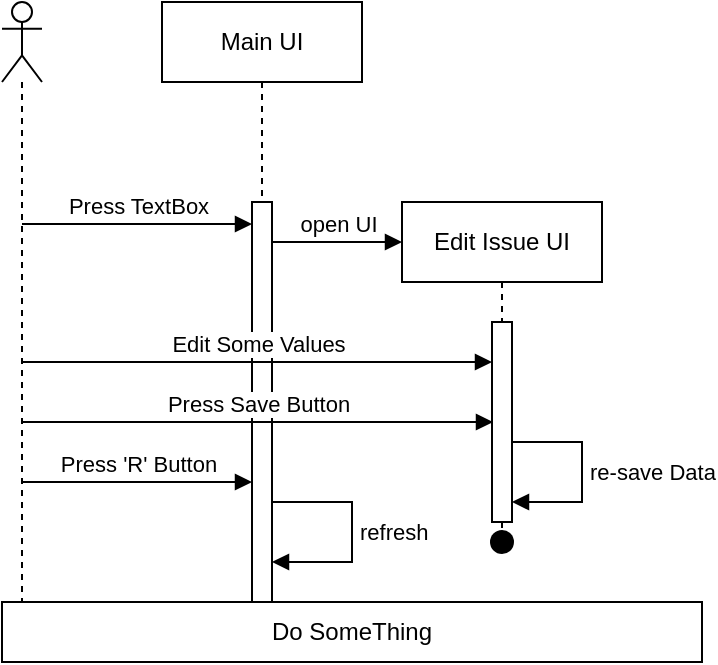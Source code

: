 <mxfile version="24.4.13" type="device">
  <diagram name="Page-1" id="2YBvvXClWsGukQMizWep">
    <mxGraphModel dx="712" dy="820" grid="1" gridSize="10" guides="1" tooltips="1" connect="1" arrows="1" fold="1" page="1" pageScale="1" pageWidth="850" pageHeight="1100" math="0" shadow="0">
      <root>
        <mxCell id="0" />
        <mxCell id="1" parent="0" />
        <mxCell id="u7O1afyLNcFefs3NJfhS-1" value="" style="shape=umlLifeline;perimeter=lifelinePerimeter;whiteSpace=wrap;html=1;container=1;dropTarget=0;collapsible=0;recursiveResize=0;outlineConnect=0;portConstraint=eastwest;newEdgeStyle={&quot;curved&quot;:0,&quot;rounded&quot;:0};participant=umlActor;" parent="1" vertex="1">
          <mxGeometry x="40" y="40" width="20" height="300" as="geometry" />
        </mxCell>
        <mxCell id="u7O1afyLNcFefs3NJfhS-2" value="Main UI" style="shape=umlLifeline;perimeter=lifelinePerimeter;whiteSpace=wrap;html=1;container=1;dropTarget=0;collapsible=0;recursiveResize=0;outlineConnect=0;portConstraint=eastwest;newEdgeStyle={&quot;curved&quot;:0,&quot;rounded&quot;:0};" parent="1" vertex="1">
          <mxGeometry x="120" y="40" width="100" height="300" as="geometry" />
        </mxCell>
        <mxCell id="u7O1afyLNcFefs3NJfhS-4" value="" style="html=1;points=[[0,0,0,0,5],[0,1,0,0,-5],[1,0,0,0,5],[1,1,0,0,-5]];perimeter=orthogonalPerimeter;outlineConnect=0;targetShapes=umlLifeline;portConstraint=eastwest;newEdgeStyle={&quot;curved&quot;:0,&quot;rounded&quot;:0};" parent="u7O1afyLNcFefs3NJfhS-2" vertex="1">
          <mxGeometry x="45" y="100" width="10" height="200" as="geometry" />
        </mxCell>
        <mxCell id="u7O1afyLNcFefs3NJfhS-13" value="refresh" style="html=1;align=left;spacingLeft=2;endArrow=block;rounded=0;edgeStyle=orthogonalEdgeStyle;curved=0;rounded=0;" parent="u7O1afyLNcFefs3NJfhS-2" source="u7O1afyLNcFefs3NJfhS-4" target="u7O1afyLNcFefs3NJfhS-4" edge="1">
          <mxGeometry relative="1" as="geometry">
            <mxPoint x="60" y="250" as="sourcePoint" />
            <Array as="points">
              <mxPoint x="95" y="250" />
              <mxPoint x="95" y="280" />
            </Array>
            <mxPoint x="60" y="280" as="targetPoint" />
          </mxGeometry>
        </mxCell>
        <mxCell id="u7O1afyLNcFefs3NJfhS-3" value="Press TextBox" style="html=1;verticalAlign=bottom;endArrow=block;curved=0;rounded=0;" parent="1" target="u7O1afyLNcFefs3NJfhS-4" edge="1">
          <mxGeometry width="80" relative="1" as="geometry">
            <mxPoint x="50" y="151" as="sourcePoint" />
            <mxPoint x="140" y="151" as="targetPoint" />
          </mxGeometry>
        </mxCell>
        <mxCell id="u7O1afyLNcFefs3NJfhS-5" value="Edit Issue UI" style="shape=umlLifeline;perimeter=lifelinePerimeter;whiteSpace=wrap;html=1;container=1;dropTarget=0;collapsible=0;recursiveResize=0;outlineConnect=0;portConstraint=eastwest;newEdgeStyle={&quot;curved&quot;:0,&quot;rounded&quot;:0};" parent="1" vertex="1">
          <mxGeometry x="240" y="140" width="100" height="170" as="geometry" />
        </mxCell>
        <mxCell id="u7O1afyLNcFefs3NJfhS-7" value="" style="html=1;points=[[0,0,0,0,5],[0,1,0,0,-5],[1,0,0,0,5],[1,1,0,0,-5]];perimeter=orthogonalPerimeter;outlineConnect=0;targetShapes=umlLifeline;portConstraint=eastwest;newEdgeStyle={&quot;curved&quot;:0,&quot;rounded&quot;:0};" parent="u7O1afyLNcFefs3NJfhS-5" vertex="1">
          <mxGeometry x="45" y="60" width="10" height="100" as="geometry" />
        </mxCell>
        <mxCell id="u7O1afyLNcFefs3NJfhS-11" value="re-save Data" style="html=1;align=left;spacingLeft=2;endArrow=block;rounded=0;edgeStyle=orthogonalEdgeStyle;curved=0;rounded=0;" parent="u7O1afyLNcFefs3NJfhS-5" source="u7O1afyLNcFefs3NJfhS-7" target="u7O1afyLNcFefs3NJfhS-7" edge="1">
          <mxGeometry relative="1" as="geometry">
            <mxPoint x="60" y="120" as="sourcePoint" />
            <Array as="points">
              <mxPoint x="90" y="120" />
              <mxPoint x="90" y="150" />
            </Array>
            <mxPoint x="65" y="150" as="targetPoint" />
          </mxGeometry>
        </mxCell>
        <mxCell id="u7O1afyLNcFefs3NJfhS-6" value="open UI" style="html=1;verticalAlign=bottom;endArrow=block;curved=0;rounded=0;" parent="1" source="u7O1afyLNcFefs3NJfhS-4" edge="1">
          <mxGeometry width="80" relative="1" as="geometry">
            <mxPoint x="180" y="160" as="sourcePoint" />
            <mxPoint x="240" y="160" as="targetPoint" />
          </mxGeometry>
        </mxCell>
        <mxCell id="u7O1afyLNcFefs3NJfhS-8" value="Edit Some Values" style="html=1;verticalAlign=bottom;endArrow=block;curved=0;rounded=0;" parent="1" target="u7O1afyLNcFefs3NJfhS-7" edge="1">
          <mxGeometry width="80" relative="1" as="geometry">
            <mxPoint x="50" y="220" as="sourcePoint" />
            <mxPoint x="165" y="220" as="targetPoint" />
          </mxGeometry>
        </mxCell>
        <mxCell id="u7O1afyLNcFefs3NJfhS-9" value="Press Save Button" style="html=1;verticalAlign=bottom;endArrow=block;curved=0;rounded=0;" parent="1" edge="1">
          <mxGeometry width="80" relative="1" as="geometry">
            <mxPoint x="50.5" y="250" as="sourcePoint" />
            <mxPoint x="285.5" y="250" as="targetPoint" />
          </mxGeometry>
        </mxCell>
        <mxCell id="u7O1afyLNcFefs3NJfhS-12" value="Press &#39;R&#39; Button" style="html=1;verticalAlign=bottom;endArrow=block;curved=0;rounded=0;" parent="1" edge="1">
          <mxGeometry width="80" relative="1" as="geometry">
            <mxPoint x="50.024" y="280.0" as="sourcePoint" />
            <mxPoint x="165" y="280.0" as="targetPoint" />
          </mxGeometry>
        </mxCell>
        <mxCell id="u7O1afyLNcFefs3NJfhS-14" value="" style="ellipse;html=1;shape=endState;fillColor=#000000;strokeColor=none;" parent="1" vertex="1">
          <mxGeometry x="280" y="300" width="20" height="20" as="geometry" />
        </mxCell>
        <mxCell id="5mSuuk3osxMk9YpCUma9-1" value="Do SomeThing" style="rounded=0;whiteSpace=wrap;html=1;" vertex="1" parent="1">
          <mxGeometry x="40" y="340" width="350" height="30" as="geometry" />
        </mxCell>
      </root>
    </mxGraphModel>
  </diagram>
</mxfile>
